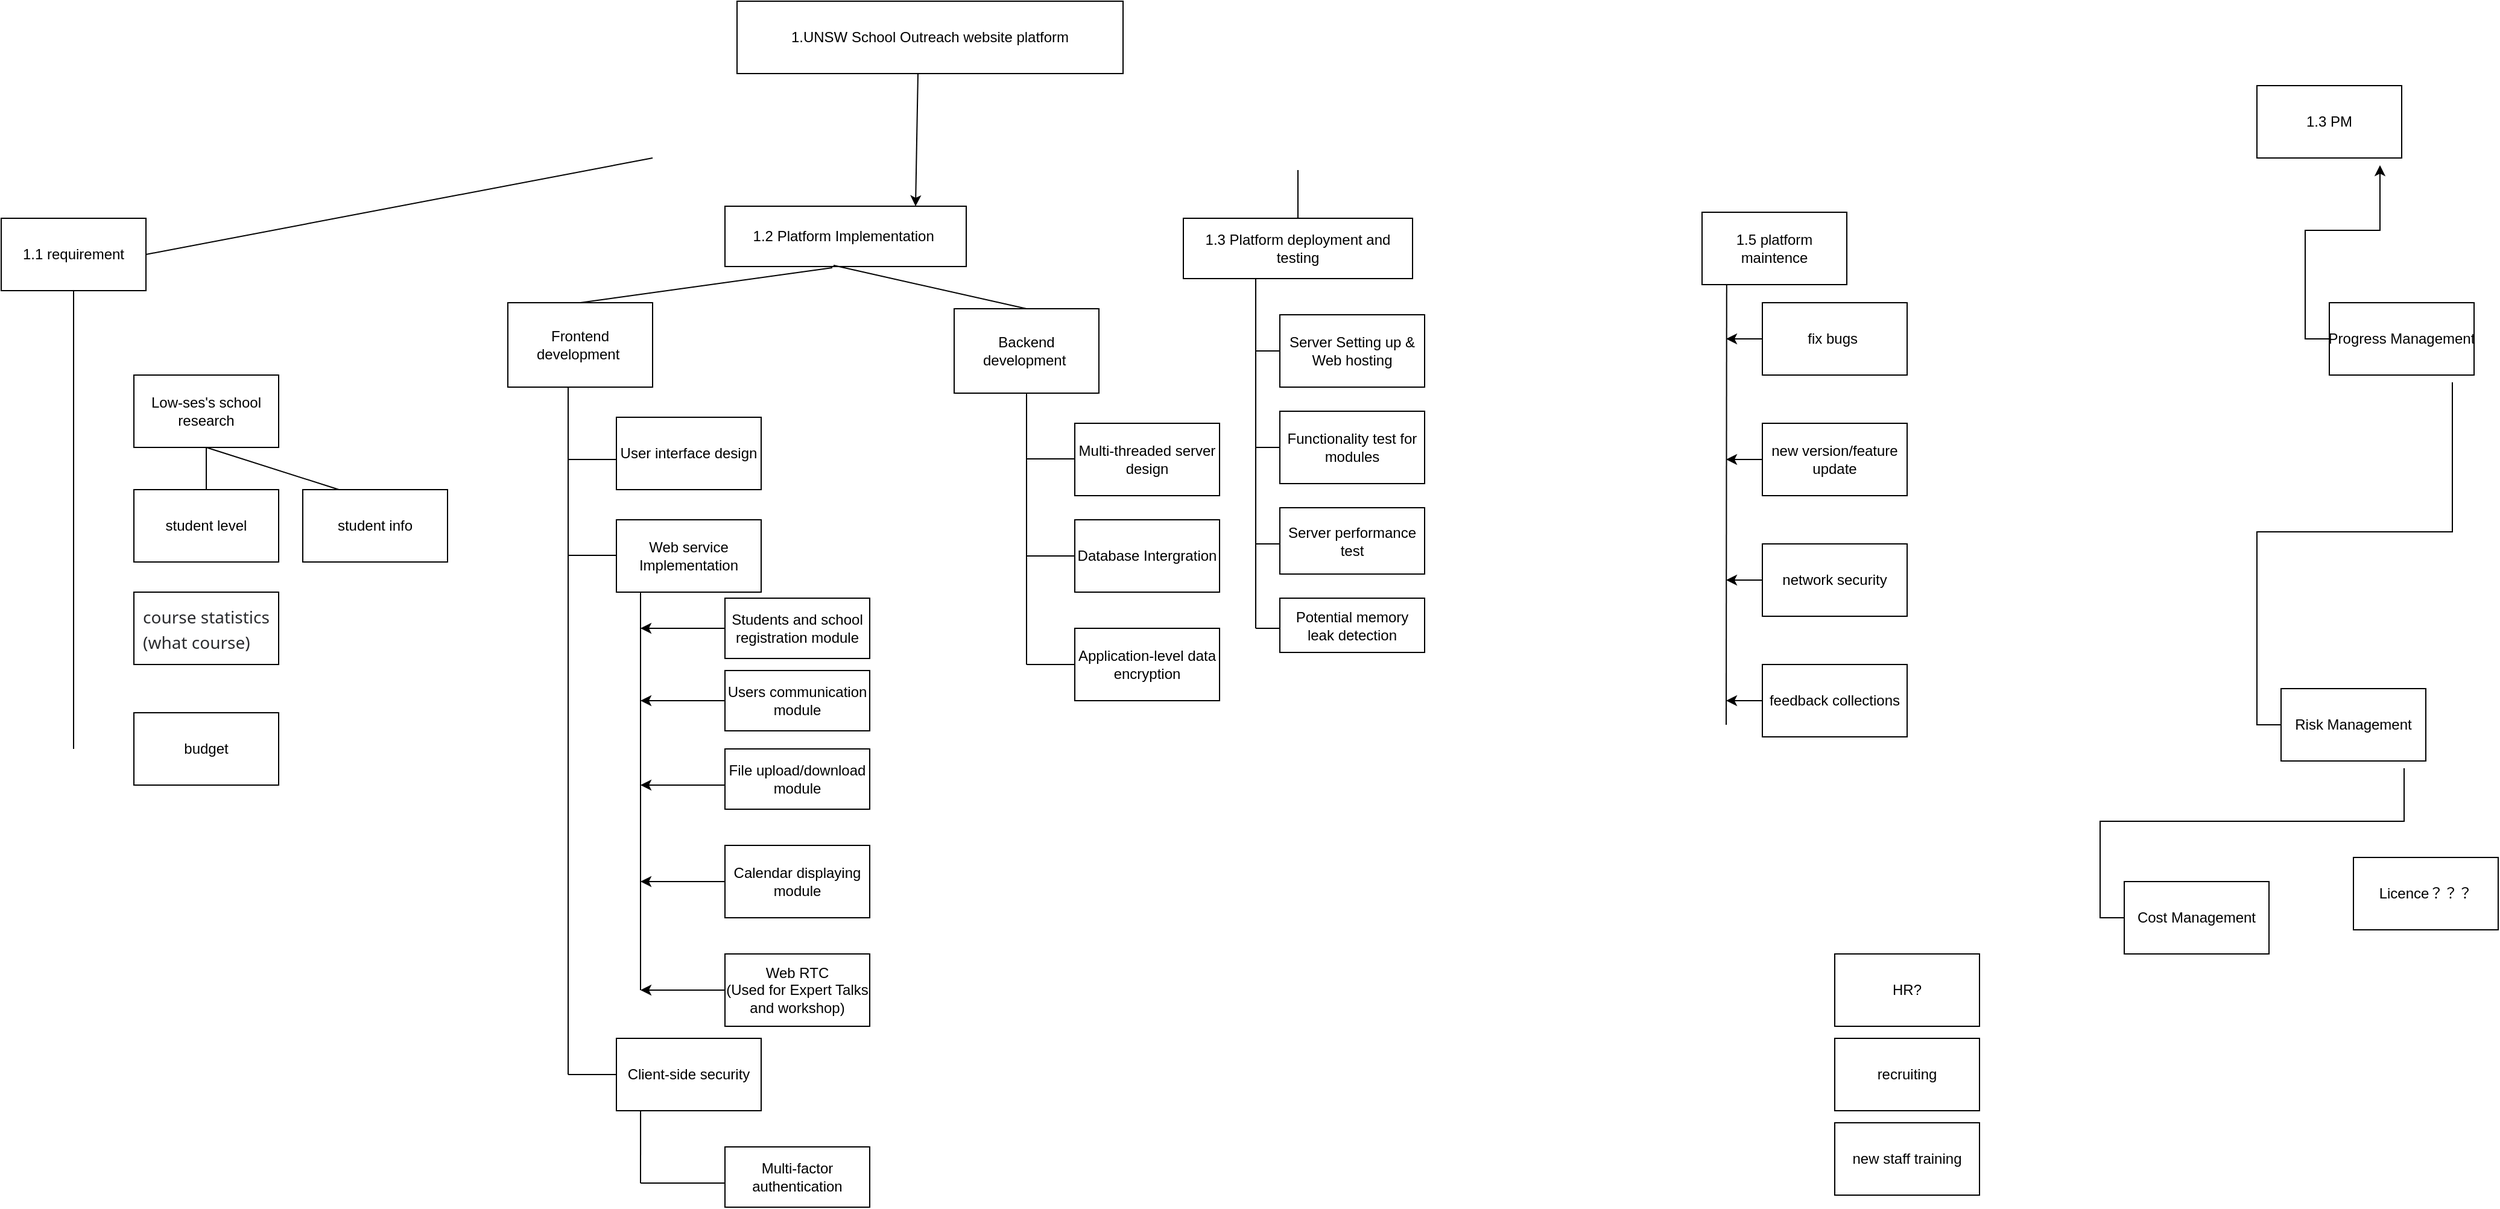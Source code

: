 <mxfile version="21.0.6" type="github"><diagram name="第 1 页" id="w4nw6k4hm1UZflJBr8yC"><mxGraphModel dx="2261" dy="788" grid="1" gridSize="10" guides="1" tooltips="1" connect="1" arrows="1" fold="1" page="1" pageScale="1" pageWidth="827" pageHeight="1169" math="0" shadow="0"><root><mxCell id="0"/><mxCell id="1" parent="0"/><mxCell id="eViIHcZ6abf0IHY1hrpf-1" value="1.UNSW School Outreach website platform" style="rounded=0;whiteSpace=wrap;html=1;" parent="1" vertex="1"><mxGeometry x="160" y="20" width="320" height="60" as="geometry"/></mxCell><mxCell id="eViIHcZ6abf0IHY1hrpf-2" value="Low-ses's school research" style="rounded=0;whiteSpace=wrap;html=1;" parent="1" vertex="1"><mxGeometry x="-340" y="330" width="120" height="60" as="geometry"/></mxCell><mxCell id="eViIHcZ6abf0IHY1hrpf-3" value="1.1 requirement" style="rounded=0;whiteSpace=wrap;html=1;" parent="1" vertex="1"><mxGeometry x="-450" y="200" width="120" height="60" as="geometry"/></mxCell><mxCell id="eViIHcZ6abf0IHY1hrpf-4" value="" style="endArrow=none;html=1;rounded=0;exitX=0.5;exitY=1;exitDx=0;exitDy=0;" parent="1" source="eViIHcZ6abf0IHY1hrpf-3" edge="1"><mxGeometry width="50" height="50" relative="1" as="geometry"><mxPoint x="-20" y="480" as="sourcePoint"/><mxPoint x="-390" y="640" as="targetPoint"/></mxGeometry></mxCell><mxCell id="eViIHcZ6abf0IHY1hrpf-6" value="student level" style="rounded=0;whiteSpace=wrap;html=1;" parent="1" vertex="1"><mxGeometry x="-340" y="425" width="120" height="60" as="geometry"/></mxCell><mxCell id="eViIHcZ6abf0IHY1hrpf-7" value="&lt;ul style=&quot;box-sizing: border-box; margin: 0px; padding: 0px; color: rgb(42, 43, 46); font-family: &amp;quot;PingFang SC&amp;quot;, &amp;quot;Segoe UI&amp;quot;, Arial, &amp;quot;Microsoft YaHei&amp;quot;, 微软雅黑, 宋体, &amp;quot;Malgun Gothic&amp;quot;, sans-serif; font-size: 14px; text-align: start; background-color: rgb(255, 255, 255);&quot;&gt;&lt;li style=&quot;box-sizing: border-box; margin: 0px; padding: 0px; list-style: none;&quot;&gt;&lt;p style=&quot;box-sizing: border-box; margin: 0px 0px 2px; padding: 0px; line-height: 21px; display: inline; font-size: var(--main-font-size);&quot; class=&quot;src grammarSection&quot; data-group=&quot;1-1&quot;&gt;course statistics&lt;/p&gt;&lt;/li&gt;&lt;li style=&quot;box-sizing: border-box; margin: 0px; padding: 0px; list-style: none;&quot;&gt;&lt;p style=&quot;box-sizing: border-box; margin: 0px 0px 2px; padding: 0px; line-height: 21px; display: inline; font-size: var(--main-font-size);&quot; class=&quot;src grammarSection&quot; data-group=&quot;1-1&quot;&gt;(what course)&lt;/p&gt;&lt;/li&gt;&lt;/ul&gt;" style="rounded=0;whiteSpace=wrap;html=1;" parent="1" vertex="1"><mxGeometry x="-340" y="510" width="120" height="60" as="geometry"/></mxCell><mxCell id="eViIHcZ6abf0IHY1hrpf-8" value="1.2 Platform Implementation&amp;nbsp;" style="rounded=0;whiteSpace=wrap;html=1;" parent="1" vertex="1"><mxGeometry x="150" y="190" width="200" height="50" as="geometry"/></mxCell><mxCell id="eViIHcZ6abf0IHY1hrpf-9" value="User interface design" style="rounded=0;whiteSpace=wrap;html=1;" parent="1" vertex="1"><mxGeometry x="60" y="365" width="120" height="60" as="geometry"/></mxCell><mxCell id="eViIHcZ6abf0IHY1hrpf-10" value="Frontend development&amp;nbsp;" style="rounded=0;whiteSpace=wrap;html=1;" parent="1" vertex="1"><mxGeometry x="-30" y="270" width="120" height="70" as="geometry"/></mxCell><mxCell id="eViIHcZ6abf0IHY1hrpf-11" value="1.5 platform maintence" style="rounded=0;whiteSpace=wrap;html=1;" parent="1" vertex="1"><mxGeometry x="960" y="195" width="120" height="60" as="geometry"/></mxCell><mxCell id="O0S-2YSbFnpRuIiF4N0o-26" style="edgeStyle=orthogonalEdgeStyle;rounded=0;orthogonalLoop=1;jettySize=auto;html=1;exitX=0;exitY=0.5;exitDx=0;exitDy=0;" parent="1" source="eViIHcZ6abf0IHY1hrpf-12" edge="1"><mxGeometry relative="1" as="geometry"><mxPoint x="980" y="599.571" as="targetPoint"/></mxGeometry></mxCell><mxCell id="eViIHcZ6abf0IHY1hrpf-12" value="feedback collections" style="rounded=0;whiteSpace=wrap;html=1;" parent="1" vertex="1"><mxGeometry x="1010" y="570" width="120" height="60" as="geometry"/></mxCell><mxCell id="O0S-2YSbFnpRuIiF4N0o-25" style="edgeStyle=orthogonalEdgeStyle;rounded=0;orthogonalLoop=1;jettySize=auto;html=1;exitX=0;exitY=0.5;exitDx=0;exitDy=0;" parent="1" source="eViIHcZ6abf0IHY1hrpf-13" edge="1"><mxGeometry relative="1" as="geometry"><mxPoint x="980" y="499.571" as="targetPoint"/></mxGeometry></mxCell><mxCell id="eViIHcZ6abf0IHY1hrpf-13" value="network security" style="rounded=0;whiteSpace=wrap;html=1;" parent="1" vertex="1"><mxGeometry x="1010" y="470" width="120" height="60" as="geometry"/></mxCell><mxCell id="O0S-2YSbFnpRuIiF4N0o-24" style="edgeStyle=orthogonalEdgeStyle;rounded=0;orthogonalLoop=1;jettySize=auto;html=1;exitX=0;exitY=0.5;exitDx=0;exitDy=0;" parent="1" source="eViIHcZ6abf0IHY1hrpf-14" edge="1"><mxGeometry relative="1" as="geometry"><mxPoint x="980" y="399.571" as="targetPoint"/></mxGeometry></mxCell><mxCell id="eViIHcZ6abf0IHY1hrpf-14" value="new version/feature update" style="rounded=0;whiteSpace=wrap;html=1;" parent="1" vertex="1"><mxGeometry x="1010" y="370" width="120" height="60" as="geometry"/></mxCell><mxCell id="O0S-2YSbFnpRuIiF4N0o-23" style="edgeStyle=orthogonalEdgeStyle;rounded=0;orthogonalLoop=1;jettySize=auto;html=1;exitX=0;exitY=0.5;exitDx=0;exitDy=0;" parent="1" source="eViIHcZ6abf0IHY1hrpf-15" edge="1"><mxGeometry relative="1" as="geometry"><mxPoint x="980" y="299.571" as="targetPoint"/></mxGeometry></mxCell><mxCell id="eViIHcZ6abf0IHY1hrpf-15" value="fix bugs&amp;nbsp;" style="rounded=0;whiteSpace=wrap;html=1;" parent="1" vertex="1"><mxGeometry x="1010" y="270" width="120" height="60" as="geometry"/></mxCell><mxCell id="O0S-2YSbFnpRuIiF4N0o-28" style="edgeStyle=orthogonalEdgeStyle;rounded=0;orthogonalLoop=1;jettySize=auto;html=1;exitX=0;exitY=0.5;exitDx=0;exitDy=0;entryX=0.85;entryY=1.1;entryDx=0;entryDy=0;entryPerimeter=0;startArrow=none;" parent="1" source="eViIHcZ6abf0IHY1hrpf-20" target="eViIHcZ6abf0IHY1hrpf-21" edge="1"><mxGeometry relative="1" as="geometry"><mxPoint x="570" y="310" as="targetPoint"/></mxGeometry></mxCell><mxCell id="eViIHcZ6abf0IHY1hrpf-16" value="Cost Management" style="rounded=0;whiteSpace=wrap;html=1;" parent="1" vertex="1"><mxGeometry x="1310" y="750" width="120" height="60" as="geometry"/></mxCell><mxCell id="eViIHcZ6abf0IHY1hrpf-18" value="Licence？？？" style="rounded=0;whiteSpace=wrap;html=1;" parent="1" vertex="1"><mxGeometry x="1500" y="730" width="120" height="60" as="geometry"/></mxCell><mxCell id="eViIHcZ6abf0IHY1hrpf-21" value="1.3 PM" style="rounded=0;whiteSpace=wrap;html=1;" parent="1" vertex="1"><mxGeometry x="1420" y="90" width="120" height="60" as="geometry"/></mxCell><mxCell id="eViIHcZ6abf0IHY1hrpf-25" value="1.3 Platform deployment and testing" style="rounded=0;whiteSpace=wrap;html=1;" parent="1" vertex="1"><mxGeometry x="530" y="200" width="190" height="50" as="geometry"/></mxCell><mxCell id="eViIHcZ6abf0IHY1hrpf-26" value="Web service Implementation" style="rounded=0;whiteSpace=wrap;html=1;" parent="1" vertex="1"><mxGeometry x="60" y="450" width="120" height="60" as="geometry"/></mxCell><mxCell id="eViIHcZ6abf0IHY1hrpf-33" style="edgeStyle=orthogonalEdgeStyle;rounded=0;orthogonalLoop=1;jettySize=auto;html=1;exitX=0;exitY=0.5;exitDx=0;exitDy=0;" parent="1" source="eViIHcZ6abf0IHY1hrpf-27" edge="1"><mxGeometry relative="1" as="geometry"><mxPoint x="80" y="540" as="targetPoint"/></mxGeometry></mxCell><mxCell id="eViIHcZ6abf0IHY1hrpf-27" value="Students and school registration module" style="rounded=0;whiteSpace=wrap;html=1;" parent="1" vertex="1"><mxGeometry x="150" y="515" width="120" height="50" as="geometry"/></mxCell><mxCell id="eViIHcZ6abf0IHY1hrpf-36" style="edgeStyle=orthogonalEdgeStyle;rounded=0;orthogonalLoop=1;jettySize=auto;html=1;exitX=0;exitY=0.5;exitDx=0;exitDy=0;" parent="1" source="eViIHcZ6abf0IHY1hrpf-28" edge="1"><mxGeometry relative="1" as="geometry"><mxPoint x="80" y="750" as="targetPoint"/></mxGeometry></mxCell><mxCell id="eViIHcZ6abf0IHY1hrpf-28" value="Calendar displaying module" style="rounded=0;whiteSpace=wrap;html=1;" parent="1" vertex="1"><mxGeometry x="150" y="720" width="120" height="60" as="geometry"/></mxCell><mxCell id="eViIHcZ6abf0IHY1hrpf-34" style="edgeStyle=orthogonalEdgeStyle;rounded=0;orthogonalLoop=1;jettySize=auto;html=1;exitX=0;exitY=0.5;exitDx=0;exitDy=0;" parent="1" source="eViIHcZ6abf0IHY1hrpf-29" edge="1"><mxGeometry relative="1" as="geometry"><mxPoint x="80" y="600" as="targetPoint"/><Array as="points"><mxPoint x="200" y="600"/><mxPoint x="200" y="600"/></Array></mxGeometry></mxCell><mxCell id="eViIHcZ6abf0IHY1hrpf-29" value="Users communication module" style="rounded=0;whiteSpace=wrap;html=1;" parent="1" vertex="1"><mxGeometry x="150" y="575" width="120" height="50" as="geometry"/></mxCell><mxCell id="eViIHcZ6abf0IHY1hrpf-30" value="File upload/download module" style="rounded=0;whiteSpace=wrap;html=1;fontSize=12;" parent="1" vertex="1"><mxGeometry x="150" y="640" width="120" height="50" as="geometry"/></mxCell><mxCell id="eViIHcZ6abf0IHY1hrpf-32" value="" style="endArrow=none;html=1;rounded=0;" parent="1" edge="1"><mxGeometry width="50" height="50" relative="1" as="geometry"><mxPoint x="80" y="840" as="sourcePoint"/><mxPoint x="80" y="510" as="targetPoint"/></mxGeometry></mxCell><mxCell id="eViIHcZ6abf0IHY1hrpf-37" value="" style="endArrow=classic;html=1;rounded=0;entryX=0.79;entryY=0;entryDx=0;entryDy=0;entryPerimeter=0;" parent="1" target="eViIHcZ6abf0IHY1hrpf-8" edge="1"><mxGeometry width="50" height="50" relative="1" as="geometry"><mxPoint x="310" y="80" as="sourcePoint"/><mxPoint x="320" y="200" as="targetPoint"/></mxGeometry></mxCell><mxCell id="eViIHcZ6abf0IHY1hrpf-40" value="Server Setting up &amp;amp; Web hosting" style="rounded=0;whiteSpace=wrap;html=1;" parent="1" vertex="1"><mxGeometry x="610" y="280" width="120" height="60" as="geometry"/></mxCell><mxCell id="eViIHcZ6abf0IHY1hrpf-41" value="Functionality&amp;nbsp;test for modules" style="rounded=0;whiteSpace=wrap;html=1;" parent="1" vertex="1"><mxGeometry x="610" y="360" width="120" height="60" as="geometry"/></mxCell><mxCell id="eViIHcZ6abf0IHY1hrpf-44" value="" style="endArrow=none;html=1;rounded=0;exitX=0.5;exitY=1;exitDx=0;exitDy=0;entryX=0.5;entryY=0;entryDx=0;entryDy=0;" parent="1" source="eViIHcZ6abf0IHY1hrpf-2" target="eViIHcZ6abf0IHY1hrpf-6" edge="1"><mxGeometry width="50" height="50" relative="1" as="geometry"><mxPoint x="233" y="535" as="sourcePoint"/><mxPoint x="283" y="485" as="targetPoint"/></mxGeometry></mxCell><mxCell id="O0S-2YSbFnpRuIiF4N0o-4" style="edgeStyle=orthogonalEdgeStyle;rounded=0;orthogonalLoop=1;jettySize=auto;html=1;exitX=0;exitY=0.5;exitDx=0;exitDy=0;" parent="1" source="Je9rfEAgQuhltSfX3baJ-1" edge="1"><mxGeometry relative="1" as="geometry"><mxPoint x="80" y="840" as="targetPoint"/></mxGeometry></mxCell><mxCell id="Je9rfEAgQuhltSfX3baJ-1" value="&lt;div&gt;Web RTC&lt;/div&gt;&lt;div&gt;(Used for Expert Talks and workshop)&lt;/div&gt;" style="rounded=0;whiteSpace=wrap;html=1;" parent="1" vertex="1"><mxGeometry x="150" y="810" width="120" height="60" as="geometry"/></mxCell><mxCell id="O0S-2YSbFnpRuIiF4N0o-1" value="new staff training" style="rounded=0;whiteSpace=wrap;html=1;" parent="1" vertex="1"><mxGeometry x="1070" y="950" width="120" height="60" as="geometry"/></mxCell><mxCell id="O0S-2YSbFnpRuIiF4N0o-2" value="recruiting" style="rounded=0;whiteSpace=wrap;html=1;" parent="1" vertex="1"><mxGeometry x="1070" y="880" width="120" height="60" as="geometry"/></mxCell><mxCell id="O0S-2YSbFnpRuIiF4N0o-3" value="HR?" style="rounded=0;whiteSpace=wrap;html=1;" parent="1" vertex="1"><mxGeometry x="1070" y="810" width="120" height="60" as="geometry"/></mxCell><mxCell id="O0S-2YSbFnpRuIiF4N0o-9" value="" style="endArrow=none;html=1;rounded=0;exitX=0.5;exitY=0;exitDx=0;exitDy=0;entryX=0.445;entryY=1.02;entryDx=0;entryDy=0;entryPerimeter=0;" parent="1" source="eViIHcZ6abf0IHY1hrpf-10" target="eViIHcZ6abf0IHY1hrpf-8" edge="1"><mxGeometry width="50" height="50" relative="1" as="geometry"><mxPoint x="160" y="460" as="sourcePoint"/><mxPoint x="210" y="410" as="targetPoint"/></mxGeometry></mxCell><mxCell id="O0S-2YSbFnpRuIiF4N0o-10" value="" style="endArrow=none;html=1;rounded=0;entryX=0.5;entryY=0;entryDx=0;entryDy=0;" parent="1" target="eViIHcZ6abf0IHY1hrpf-25" edge="1"><mxGeometry width="50" height="50" relative="1" as="geometry"><mxPoint x="625" y="160" as="sourcePoint"/><mxPoint x="210" y="410" as="targetPoint"/></mxGeometry></mxCell><mxCell id="O0S-2YSbFnpRuIiF4N0o-13" value="" style="endArrow=none;html=1;rounded=0;" parent="1" edge="1"><mxGeometry width="50" height="50" relative="1" as="geometry"><mxPoint x="20" y="340" as="sourcePoint"/><mxPoint x="20" y="910" as="targetPoint"/></mxGeometry></mxCell><mxCell id="O0S-2YSbFnpRuIiF4N0o-14" value="student info" style="rounded=0;whiteSpace=wrap;html=1;" parent="1" vertex="1"><mxGeometry x="-200" y="425" width="120" height="60" as="geometry"/></mxCell><mxCell id="O0S-2YSbFnpRuIiF4N0o-15" value="" style="endArrow=none;html=1;rounded=0;exitX=1;exitY=0.5;exitDx=0;exitDy=0;" parent="1" source="eViIHcZ6abf0IHY1hrpf-3" edge="1"><mxGeometry width="50" height="50" relative="1" as="geometry"><mxPoint x="160" y="460" as="sourcePoint"/><mxPoint x="90" y="150" as="targetPoint"/></mxGeometry></mxCell><mxCell id="O0S-2YSbFnpRuIiF4N0o-17" value="" style="endArrow=none;html=1;rounded=0;exitX=0.5;exitY=1;exitDx=0;exitDy=0;entryX=0.25;entryY=0;entryDx=0;entryDy=0;" parent="1" source="eViIHcZ6abf0IHY1hrpf-2" target="O0S-2YSbFnpRuIiF4N0o-14" edge="1"><mxGeometry width="50" height="50" relative="1" as="geometry"><mxPoint x="10" y="600" as="sourcePoint"/><mxPoint x="60" y="550" as="targetPoint"/></mxGeometry></mxCell><mxCell id="O0S-2YSbFnpRuIiF4N0o-22" value="" style="endArrow=none;html=1;rounded=0;entryX=0.17;entryY=1.005;entryDx=0;entryDy=0;entryPerimeter=0;" parent="1" target="eViIHcZ6abf0IHY1hrpf-11" edge="1"><mxGeometry width="50" height="50" relative="1" as="geometry"><mxPoint x="980" y="620" as="sourcePoint"/><mxPoint x="780" y="410" as="targetPoint"/></mxGeometry></mxCell><mxCell id="O0S-2YSbFnpRuIiF4N0o-31" value="budget" style="rounded=0;whiteSpace=wrap;html=1;" parent="1" vertex="1"><mxGeometry x="-340" y="610" width="120" height="60" as="geometry"/></mxCell><mxCell id="wt00amsAr9riYc8nZ6nZ-1" value="" style="endArrow=none;html=1;rounded=0;" parent="1" edge="1"><mxGeometry width="50" height="50" relative="1" as="geometry"><mxPoint x="590" y="540" as="sourcePoint"/><mxPoint x="590" y="250" as="targetPoint"/></mxGeometry></mxCell><mxCell id="nrC_BhefIa64vhAheZUu-1" value="" style="endArrow=none;html=1;rounded=0;" parent="1" edge="1"><mxGeometry width="50" height="50" relative="1" as="geometry"><mxPoint x="20" y="400" as="sourcePoint"/><mxPoint x="60" y="400" as="targetPoint"/></mxGeometry></mxCell><mxCell id="nrC_BhefIa64vhAheZUu-2" value="" style="endArrow=none;html=1;rounded=0;" parent="1" edge="1"><mxGeometry width="50" height="50" relative="1" as="geometry"><mxPoint x="20" y="479.5" as="sourcePoint"/><mxPoint x="60" y="479.5" as="targetPoint"/></mxGeometry></mxCell><mxCell id="nrC_BhefIa64vhAheZUu-3" value="" style="edgeStyle=orthogonalEdgeStyle;rounded=0;orthogonalLoop=1;jettySize=auto;html=1;exitX=0;exitY=0.5;exitDx=0;exitDy=0;entryX=0.85;entryY=1.1;entryDx=0;entryDy=0;entryPerimeter=0;endArrow=none;" parent="1" source="eViIHcZ6abf0IHY1hrpf-16" target="eViIHcZ6abf0IHY1hrpf-19" edge="1"><mxGeometry relative="1" as="geometry"><mxPoint x="762" y="186" as="targetPoint"/><mxPoint x="790" y="780" as="sourcePoint"/></mxGeometry></mxCell><mxCell id="eViIHcZ6abf0IHY1hrpf-19" value="Risk&amp;nbsp;Management" style="rounded=0;whiteSpace=wrap;html=1;" parent="1" vertex="1"><mxGeometry x="1440" y="590" width="120" height="60" as="geometry"/></mxCell><mxCell id="nrC_BhefIa64vhAheZUu-4" value="" style="edgeStyle=orthogonalEdgeStyle;rounded=0;orthogonalLoop=1;jettySize=auto;html=1;exitX=0;exitY=0.5;exitDx=0;exitDy=0;entryX=0.85;entryY=1.1;entryDx=0;entryDy=0;entryPerimeter=0;startArrow=none;endArrow=none;" parent="1" source="eViIHcZ6abf0IHY1hrpf-19" target="eViIHcZ6abf0IHY1hrpf-20" edge="1"><mxGeometry relative="1" as="geometry"><mxPoint x="762" y="186" as="targetPoint"/><mxPoint x="720" y="630" as="sourcePoint"/></mxGeometry></mxCell><mxCell id="eViIHcZ6abf0IHY1hrpf-20" value="Progress&amp;nbsp;Management" style="rounded=0;whiteSpace=wrap;html=1;" parent="1" vertex="1"><mxGeometry x="1480" y="270" width="120" height="60" as="geometry"/></mxCell><mxCell id="nrC_BhefIa64vhAheZUu-6" value="" style="endArrow=classic;html=1;rounded=0;exitX=0;exitY=0.6;exitDx=0;exitDy=0;exitPerimeter=0;" parent="1" source="eViIHcZ6abf0IHY1hrpf-30" edge="1"><mxGeometry width="50" height="50" relative="1" as="geometry"><mxPoint x="180" y="670" as="sourcePoint"/><mxPoint x="80" y="670" as="targetPoint"/></mxGeometry></mxCell><mxCell id="nrC_BhefIa64vhAheZUu-7" style="edgeStyle=orthogonalEdgeStyle;rounded=0;orthogonalLoop=1;jettySize=auto;html=1;exitX=0.5;exitY=1;exitDx=0;exitDy=0;" parent="1" source="eViIHcZ6abf0IHY1hrpf-29" target="eViIHcZ6abf0IHY1hrpf-29" edge="1"><mxGeometry relative="1" as="geometry"/></mxCell><mxCell id="nrC_BhefIa64vhAheZUu-8" value="Backend development&amp;nbsp;" style="rounded=0;whiteSpace=wrap;html=1;direction=west;" parent="1" vertex="1"><mxGeometry x="340" y="275" width="120" height="70" as="geometry"/></mxCell><mxCell id="nrC_BhefIa64vhAheZUu-9" value="Client-side security" style="rounded=0;whiteSpace=wrap;html=1;" parent="1" vertex="1"><mxGeometry x="60" y="880" width="120" height="60" as="geometry"/></mxCell><mxCell id="nrC_BhefIa64vhAheZUu-10" value="" style="endArrow=none;html=1;rounded=0;entryX=0;entryY=0.5;entryDx=0;entryDy=0;" parent="1" target="nrC_BhefIa64vhAheZUu-9" edge="1"><mxGeometry width="50" height="50" relative="1" as="geometry"><mxPoint x="20" y="910" as="sourcePoint"/><mxPoint x="70" y="410" as="targetPoint"/></mxGeometry></mxCell><mxCell id="nrC_BhefIa64vhAheZUu-11" value=" Multi-factor authentication" style="rounded=0;whiteSpace=wrap;html=1;" parent="1" vertex="1"><mxGeometry x="150" y="970" width="120" height="50" as="geometry"/></mxCell><mxCell id="nrC_BhefIa64vhAheZUu-12" value="" style="endArrow=none;html=1;rounded=0;entryX=0.167;entryY=1;entryDx=0;entryDy=0;entryPerimeter=0;" parent="1" target="nrC_BhefIa64vhAheZUu-9" edge="1"><mxGeometry width="50" height="50" relative="1" as="geometry"><mxPoint x="80" y="1000" as="sourcePoint"/><mxPoint x="90" y="1010" as="targetPoint"/></mxGeometry></mxCell><mxCell id="nrC_BhefIa64vhAheZUu-13" value="" style="endArrow=none;html=1;rounded=0;" parent="1" edge="1"><mxGeometry width="50" height="50" relative="1" as="geometry"><mxPoint x="80" y="1000" as="sourcePoint"/><mxPoint x="150" y="1000" as="targetPoint"/></mxGeometry></mxCell><mxCell id="nrC_BhefIa64vhAheZUu-14" value="" style="endArrow=none;html=1;rounded=0;entryX=0.45;entryY=0.98;entryDx=0;entryDy=0;entryPerimeter=0;" parent="1" target="eViIHcZ6abf0IHY1hrpf-8" edge="1"><mxGeometry width="50" height="50" relative="1" as="geometry"><mxPoint x="400" y="275" as="sourcePoint"/><mxPoint x="450" y="225" as="targetPoint"/></mxGeometry></mxCell><mxCell id="nrC_BhefIa64vhAheZUu-15" value="" style="endArrow=none;html=1;rounded=0;" parent="1" edge="1"><mxGeometry width="50" height="50" relative="1" as="geometry"><mxPoint x="400" y="345" as="sourcePoint"/><mxPoint x="400" y="570" as="targetPoint"/></mxGeometry></mxCell><mxCell id="nrC_BhefIa64vhAheZUu-16" value="Multi-threaded server design" style="rounded=0;whiteSpace=wrap;html=1;" parent="1" vertex="1"><mxGeometry x="440" y="370" width="120" height="60" as="geometry"/></mxCell><mxCell id="nrC_BhefIa64vhAheZUu-17" value="" style="endArrow=none;html=1;rounded=0;" parent="1" edge="1"><mxGeometry width="50" height="50" relative="1" as="geometry"><mxPoint x="400" y="399.5" as="sourcePoint"/><mxPoint x="440" y="399.5" as="targetPoint"/></mxGeometry></mxCell><mxCell id="nrC_BhefIa64vhAheZUu-18" value="Database Intergration" style="rounded=0;whiteSpace=wrap;html=1;" parent="1" vertex="1"><mxGeometry x="440" y="450" width="120" height="60" as="geometry"/></mxCell><mxCell id="nrC_BhefIa64vhAheZUu-19" value="" style="endArrow=none;html=1;rounded=0;entryX=0;entryY=0.5;entryDx=0;entryDy=0;" parent="1" target="nrC_BhefIa64vhAheZUu-18" edge="1"><mxGeometry width="50" height="50" relative="1" as="geometry"><mxPoint x="400" y="480" as="sourcePoint"/><mxPoint x="450" y="409.5" as="targetPoint"/></mxGeometry></mxCell><mxCell id="nrC_BhefIa64vhAheZUu-20" value="Application-level data encryption" style="rounded=0;whiteSpace=wrap;html=1;" parent="1" vertex="1"><mxGeometry x="440" y="540" width="120" height="60" as="geometry"/></mxCell><mxCell id="nrC_BhefIa64vhAheZUu-21" value="" style="endArrow=none;html=1;rounded=0;entryX=0;entryY=0.5;entryDx=0;entryDy=0;" parent="1" target="nrC_BhefIa64vhAheZUu-20" edge="1"><mxGeometry width="50" height="50" relative="1" as="geometry"><mxPoint x="400" y="570" as="sourcePoint"/><mxPoint x="450" y="409.5" as="targetPoint"/></mxGeometry></mxCell><mxCell id="nrC_BhefIa64vhAheZUu-23" value="" style="endArrow=none;html=1;rounded=0;entryX=0;entryY=0.5;entryDx=0;entryDy=0;" parent="1" target="eViIHcZ6abf0IHY1hrpf-40" edge="1"><mxGeometry width="50" height="50" relative="1" as="geometry"><mxPoint x="590" y="310" as="sourcePoint"/><mxPoint x="700" y="420" as="targetPoint"/></mxGeometry></mxCell><mxCell id="nrC_BhefIa64vhAheZUu-24" value="" style="endArrow=none;html=1;rounded=0;entryX=0;entryY=0.5;entryDx=0;entryDy=0;" parent="1" target="eViIHcZ6abf0IHY1hrpf-41" edge="1"><mxGeometry width="50" height="50" relative="1" as="geometry"><mxPoint x="590" y="390" as="sourcePoint"/><mxPoint x="620" y="320" as="targetPoint"/></mxGeometry></mxCell><mxCell id="nrC_BhefIa64vhAheZUu-25" value="Server performance test" style="rounded=0;whiteSpace=wrap;html=1;" parent="1" vertex="1"><mxGeometry x="610" y="440" width="120" height="55" as="geometry"/></mxCell><mxCell id="nrC_BhefIa64vhAheZUu-26" value="" style="endArrow=none;html=1;rounded=0;" parent="1" edge="1"><mxGeometry width="50" height="50" relative="1" as="geometry"><mxPoint x="590" y="470" as="sourcePoint"/><mxPoint x="610" y="470" as="targetPoint"/></mxGeometry></mxCell><mxCell id="nrC_BhefIa64vhAheZUu-27" value="Potential memory leak detection" style="rounded=0;whiteSpace=wrap;html=1;" parent="1" vertex="1"><mxGeometry x="610" y="515" width="120" height="45" as="geometry"/></mxCell><mxCell id="nrC_BhefIa64vhAheZUu-28" value="" style="endArrow=none;html=1;rounded=0;" parent="1" edge="1"><mxGeometry width="50" height="50" relative="1" as="geometry"><mxPoint x="590" y="540" as="sourcePoint"/><mxPoint x="610" y="540" as="targetPoint"/></mxGeometry></mxCell></root></mxGraphModel></diagram></mxfile>